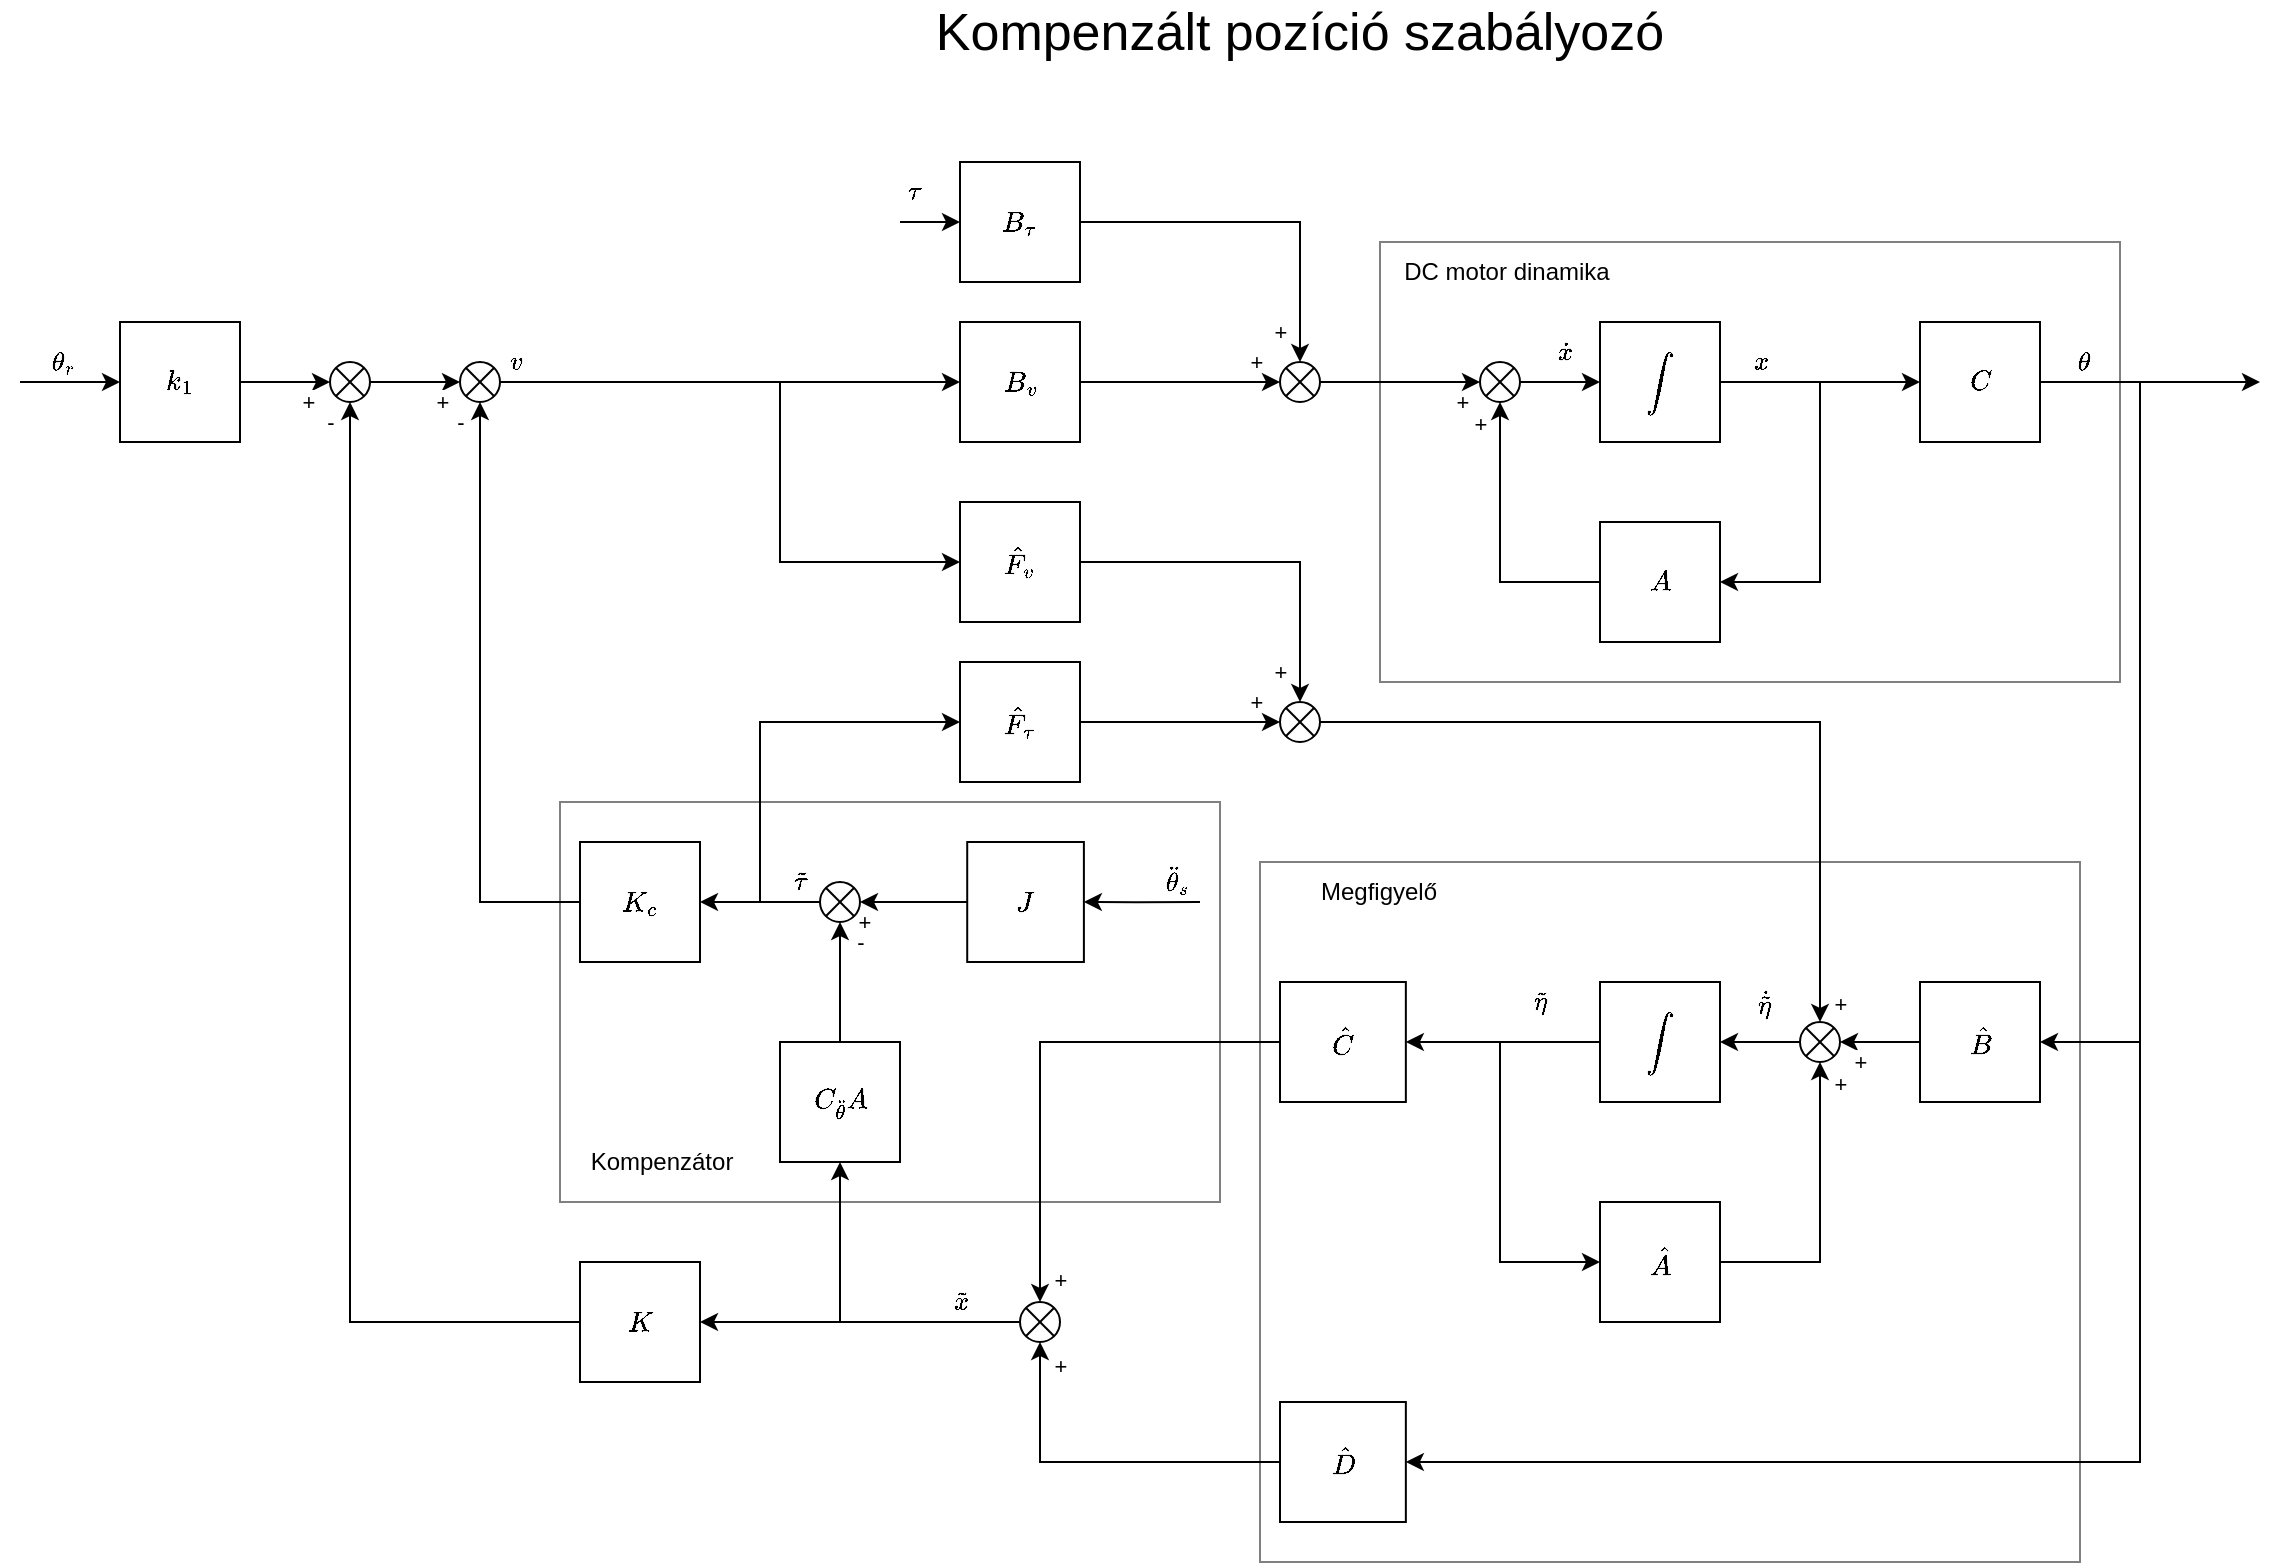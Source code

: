 <mxfile version="21.7.5" type="device">
  <diagram name="Page-1" id="nOor3UQUo27xB7jPh9vi">
    <mxGraphModel dx="-1294" dy="1982" grid="1" gridSize="10" guides="1" tooltips="1" connect="1" arrows="1" fold="1" page="1" pageScale="1" pageWidth="827" pageHeight="1169" math="1" shadow="0">
      <root>
        <mxCell id="0" />
        <mxCell id="1" parent="0" />
        <mxCell id="UDYI0fP8FvIa38QDDsYo-68" value="" style="group;movable=1;resizable=1;rotatable=1;deletable=1;editable=1;locked=0;connectable=1;" vertex="1" connectable="0" parent="1">
          <mxGeometry x="3310" y="-720" width="430" height="380" as="geometry" />
        </mxCell>
        <mxCell id="UDYI0fP8FvIa38QDDsYo-69" value="" style="group;movable=0;resizable=0;rotatable=0;deletable=0;editable=0;locked=1;connectable=0;" vertex="1" connectable="0" parent="UDYI0fP8FvIa38QDDsYo-68">
          <mxGeometry y="30" width="410" height="350" as="geometry" />
        </mxCell>
        <mxCell id="UDYI0fP8FvIa38QDDsYo-70" value="" style="rounded=0;whiteSpace=wrap;html=1;fillColor=none;strokeColor=#808080;movable=1;resizable=1;rotatable=1;deletable=1;editable=1;locked=0;connectable=1;" vertex="1" parent="UDYI0fP8FvIa38QDDsYo-69">
          <mxGeometry width="410" height="350.0" as="geometry" />
        </mxCell>
        <mxCell id="UDYI0fP8FvIa38QDDsYo-71" value="Megfigyelő" style="text;html=1;strokeColor=none;fillColor=none;align=center;verticalAlign=middle;whiteSpace=wrap;rounded=0;" vertex="1" parent="UDYI0fP8FvIa38QDDsYo-69">
          <mxGeometry width="119.03" height="30" as="geometry" />
        </mxCell>
        <mxCell id="UDYI0fP8FvIa38QDDsYo-5" value="$$\hat{C}$$" style="rounded=0;whiteSpace=wrap;html=1;" vertex="1" parent="UDYI0fP8FvIa38QDDsYo-68">
          <mxGeometry x="10.002" y="90" width="62.927" height="60" as="geometry" />
        </mxCell>
        <mxCell id="UDYI0fP8FvIa38QDDsYo-9" value="$$\hat{D}$$" style="rounded=0;whiteSpace=wrap;html=1;" vertex="1" parent="UDYI0fP8FvIa38QDDsYo-68">
          <mxGeometry x="10" y="300" width="62.927" height="60" as="geometry" />
        </mxCell>
        <mxCell id="gZT7zU2L0v1ULoVjLfHo-13" value="" style="group;movable=1;resizable=1;rotatable=1;deletable=1;editable=1;locked=0;connectable=1;" parent="1" vertex="1" connectable="0">
          <mxGeometry x="3370" y="-1000" width="370" height="220" as="geometry" />
        </mxCell>
        <mxCell id="gZT7zU2L0v1ULoVjLfHo-14" value="" style="rounded=0;whiteSpace=wrap;html=1;fillColor=none;strokeColor=#808080;movable=1;resizable=1;rotatable=1;deletable=1;editable=1;locked=0;connectable=1;" parent="gZT7zU2L0v1ULoVjLfHo-13" vertex="1">
          <mxGeometry width="370.0" height="220" as="geometry" />
        </mxCell>
        <mxCell id="gZT7zU2L0v1ULoVjLfHo-15" value="DC motor dinamika" style="text;html=1;strokeColor=none;fillColor=none;align=center;verticalAlign=middle;whiteSpace=wrap;rounded=0;movable=1;resizable=1;rotatable=1;deletable=1;editable=1;locked=0;connectable=1;" parent="gZT7zU2L0v1ULoVjLfHo-13" vertex="1">
          <mxGeometry width="126.857" height="30" as="geometry" />
        </mxCell>
        <mxCell id="UDYI0fP8FvIa38QDDsYo-8" value="" style="shape=sumEllipse;perimeter=ellipsePerimeter;whiteSpace=wrap;html=1;backgroundOutline=1;" vertex="1" parent="gZT7zU2L0v1ULoVjLfHo-13">
          <mxGeometry x="50.0" y="60" width="20" height="20" as="geometry" />
        </mxCell>
        <mxCell id="gZT7zU2L0v1ULoVjLfHo-10" value="" style="group;movable=1;resizable=1;rotatable=1;deletable=1;editable=1;locked=0;connectable=1;" parent="1" vertex="1" connectable="0">
          <mxGeometry x="2960" y="-720" width="350" height="200" as="geometry" />
        </mxCell>
        <mxCell id="UDYI0fP8FvIa38QDDsYo-66" value="" style="group" vertex="1" connectable="0" parent="gZT7zU2L0v1ULoVjLfHo-10">
          <mxGeometry width="350" height="200" as="geometry" />
        </mxCell>
        <mxCell id="gZT7zU2L0v1ULoVjLfHo-11" value="" style="rounded=0;whiteSpace=wrap;html=1;fillColor=none;strokeColor=#808080;movable=1;resizable=1;rotatable=1;deletable=1;editable=1;locked=0;connectable=1;" parent="UDYI0fP8FvIa38QDDsYo-66" vertex="1">
          <mxGeometry width="330" height="200" as="geometry" />
        </mxCell>
        <mxCell id="gZT7zU2L0v1ULoVjLfHo-12" value="Kompenzátor" style="text;html=1;strokeColor=none;fillColor=none;align=center;verticalAlign=middle;whiteSpace=wrap;rounded=0;" parent="UDYI0fP8FvIa38QDDsYo-66" vertex="1">
          <mxGeometry y="160" width="101.613" height="40" as="geometry" />
        </mxCell>
        <mxCell id="UDYI0fP8FvIa38QDDsYo-31" value="$$J$$" style="rounded=0;whiteSpace=wrap;html=1;" vertex="1" parent="UDYI0fP8FvIa38QDDsYo-66">
          <mxGeometry x="203.611" y="20" width="58.333" height="60" as="geometry" />
        </mxCell>
        <mxCell id="gZT7zU2L0v1ULoVjLfHo-17" style="edgeStyle=orthogonalEdgeStyle;rounded=0;orthogonalLoop=1;jettySize=auto;html=1;entryX=0;entryY=0.5;entryDx=0;entryDy=0;" parent="1" edge="1" target="gZT7zU2L0v1ULoVjLfHo-22">
          <mxGeometry relative="1" as="geometry">
            <mxPoint x="2655" y="-920.0" as="targetPoint" />
            <mxPoint x="2690" y="-930" as="sourcePoint" />
            <Array as="points">
              <mxPoint x="2710" y="-930" />
              <mxPoint x="2710" y="-930" />
            </Array>
          </mxGeometry>
        </mxCell>
        <mxCell id="gZT7zU2L0v1ULoVjLfHo-18" value="$$\theta_r$$" style="edgeLabel;html=1;align=center;verticalAlign=middle;resizable=0;points=[];labelBackgroundColor=none;" parent="gZT7zU2L0v1ULoVjLfHo-17" vertex="1" connectable="0">
          <mxGeometry x="-0.121" y="-1" relative="1" as="geometry">
            <mxPoint x="-1" y="-11" as="offset" />
          </mxGeometry>
        </mxCell>
        <mxCell id="gZT7zU2L0v1ULoVjLfHo-21" style="edgeStyle=orthogonalEdgeStyle;rounded=0;orthogonalLoop=1;jettySize=auto;html=1;entryX=0;entryY=0.5;entryDx=0;entryDy=0;" parent="1" source="gZT7zU2L0v1ULoVjLfHo-22" target="UDYI0fP8FvIa38QDDsYo-25" edge="1">
          <mxGeometry relative="1" as="geometry">
            <mxPoint x="2840" y="-930" as="targetPoint" />
          </mxGeometry>
        </mxCell>
        <mxCell id="UDYI0fP8FvIa38QDDsYo-59" value="+" style="edgeLabel;html=1;align=center;verticalAlign=middle;resizable=0;points=[];" vertex="1" connectable="0" parent="gZT7zU2L0v1ULoVjLfHo-21">
          <mxGeometry x="0.506" y="-1" relative="1" as="geometry">
            <mxPoint y="9" as="offset" />
          </mxGeometry>
        </mxCell>
        <mxCell id="gZT7zU2L0v1ULoVjLfHo-22" value="$$k_1$$" style="rounded=0;whiteSpace=wrap;html=1;" parent="1" vertex="1">
          <mxGeometry x="2740" y="-960" width="60" height="60" as="geometry" />
        </mxCell>
        <mxCell id="UDYI0fP8FvIa38QDDsYo-23" style="edgeStyle=orthogonalEdgeStyle;rounded=0;orthogonalLoop=1;jettySize=auto;html=1;entryX=0;entryY=0.5;entryDx=0;entryDy=0;" edge="1" parent="1" source="gZT7zU2L0v1ULoVjLfHo-24" target="UDYI0fP8FvIa38QDDsYo-18">
          <mxGeometry relative="1" as="geometry" />
        </mxCell>
        <mxCell id="UDYI0fP8FvIa38QDDsYo-50" value="+" style="edgeLabel;html=1;align=center;verticalAlign=middle;resizable=0;points=[];labelBackgroundColor=none;" vertex="1" connectable="0" parent="UDYI0fP8FvIa38QDDsYo-23">
          <mxGeometry x="0.571" relative="1" as="geometry">
            <mxPoint x="9" y="-10" as="offset" />
          </mxGeometry>
        </mxCell>
        <mxCell id="gZT7zU2L0v1ULoVjLfHo-24" value="$$B_v$$" style="rounded=0;whiteSpace=wrap;html=1;" parent="1" vertex="1">
          <mxGeometry x="3160" y="-960" width="60" height="60" as="geometry" />
        </mxCell>
        <mxCell id="gZT7zU2L0v1ULoVjLfHo-25" style="edgeStyle=orthogonalEdgeStyle;rounded=0;orthogonalLoop=1;jettySize=auto;html=1;entryX=0;entryY=0.5;entryDx=0;entryDy=0;exitX=1;exitY=0.5;exitDx=0;exitDy=0;" parent="1" source="UDYI0fP8FvIa38QDDsYo-8" target="gZT7zU2L0v1ULoVjLfHo-30" edge="1">
          <mxGeometry relative="1" as="geometry">
            <mxPoint x="3447" y="-930" as="sourcePoint" />
            <Array as="points">
              <mxPoint x="3440" y="-930" />
              <mxPoint x="3440" y="-930" />
            </Array>
          </mxGeometry>
        </mxCell>
        <mxCell id="gZT7zU2L0v1ULoVjLfHo-26" value="$$\dot{x}$$" style="edgeLabel;html=1;align=center;verticalAlign=middle;resizable=0;points=[];labelBackgroundColor=none;" parent="gZT7zU2L0v1ULoVjLfHo-25" vertex="1" connectable="0">
          <mxGeometry x="-0.201" relative="1" as="geometry">
            <mxPoint x="6" y="-15" as="offset" />
          </mxGeometry>
        </mxCell>
        <mxCell id="gZT7zU2L0v1ULoVjLfHo-28" style="edgeStyle=orthogonalEdgeStyle;rounded=0;orthogonalLoop=1;jettySize=auto;html=1;entryX=1;entryY=0.5;entryDx=0;entryDy=0;exitX=1;exitY=0.5;exitDx=0;exitDy=0;" parent="1" source="gZT7zU2L0v1ULoVjLfHo-30" target="gZT7zU2L0v1ULoVjLfHo-32" edge="1">
          <mxGeometry relative="1" as="geometry">
            <Array as="points">
              <mxPoint x="3590" y="-930" />
              <mxPoint x="3590" y="-830" />
            </Array>
          </mxGeometry>
        </mxCell>
        <mxCell id="gZT7zU2L0v1ULoVjLfHo-29" value="$$x$$" style="edgeStyle=orthogonalEdgeStyle;rounded=0;orthogonalLoop=1;jettySize=auto;html=1;entryX=0;entryY=0.5;entryDx=0;entryDy=0;labelBackgroundColor=none;" parent="1" source="gZT7zU2L0v1ULoVjLfHo-30" target="gZT7zU2L0v1ULoVjLfHo-37" edge="1">
          <mxGeometry x="-0.6" y="10" relative="1" as="geometry">
            <mxPoint as="offset" />
          </mxGeometry>
        </mxCell>
        <mxCell id="gZT7zU2L0v1ULoVjLfHo-30" value="$$\int$$" style="rounded=0;whiteSpace=wrap;html=1;" parent="1" vertex="1">
          <mxGeometry x="3480" y="-960" width="60" height="60" as="geometry" />
        </mxCell>
        <mxCell id="gZT7zU2L0v1ULoVjLfHo-31" style="edgeStyle=orthogonalEdgeStyle;rounded=0;orthogonalLoop=1;jettySize=auto;html=1;entryX=0.5;entryY=1;entryDx=0;entryDy=0;" parent="1" source="gZT7zU2L0v1ULoVjLfHo-32" target="UDYI0fP8FvIa38QDDsYo-8" edge="1">
          <mxGeometry relative="1" as="geometry">
            <mxPoint x="3437" y="-915" as="targetPoint" />
          </mxGeometry>
        </mxCell>
        <mxCell id="UDYI0fP8FvIa38QDDsYo-49" value="+" style="edgeLabel;html=1;align=center;verticalAlign=middle;resizable=0;points=[];labelBackgroundColor=none;" vertex="1" connectable="0" parent="gZT7zU2L0v1ULoVjLfHo-31">
          <mxGeometry x="0.757" y="1" relative="1" as="geometry">
            <mxPoint x="-9" y="-6" as="offset" />
          </mxGeometry>
        </mxCell>
        <mxCell id="gZT7zU2L0v1ULoVjLfHo-32" value="$$A$$" style="rounded=0;whiteSpace=wrap;html=1;" parent="1" vertex="1">
          <mxGeometry x="3480" y="-860" width="60" height="60" as="geometry" />
        </mxCell>
        <mxCell id="gZT7zU2L0v1ULoVjLfHo-33" style="edgeStyle=orthogonalEdgeStyle;rounded=0;orthogonalLoop=1;jettySize=auto;html=1;" parent="1" source="gZT7zU2L0v1ULoVjLfHo-37" edge="1">
          <mxGeometry relative="1" as="geometry">
            <mxPoint x="3810" y="-930" as="targetPoint" />
          </mxGeometry>
        </mxCell>
        <mxCell id="gZT7zU2L0v1ULoVjLfHo-34" value="$$\theta$$" style="edgeLabel;html=1;align=center;verticalAlign=middle;resizable=0;points=[];labelBackgroundColor=none;" parent="gZT7zU2L0v1ULoVjLfHo-33" vertex="1" connectable="0">
          <mxGeometry x="-0.073" relative="1" as="geometry">
            <mxPoint x="-29" y="-10" as="offset" />
          </mxGeometry>
        </mxCell>
        <mxCell id="gZT7zU2L0v1ULoVjLfHo-35" style="edgeStyle=orthogonalEdgeStyle;rounded=0;orthogonalLoop=1;jettySize=auto;html=1;entryX=1;entryY=0.5;entryDx=0;entryDy=0;exitX=1;exitY=0.5;exitDx=0;exitDy=0;" parent="1" source="gZT7zU2L0v1ULoVjLfHo-37" target="gZT7zU2L0v1ULoVjLfHo-52" edge="1">
          <mxGeometry relative="1" as="geometry">
            <mxPoint x="3755.0" y="-545.0" as="targetPoint" />
            <Array as="points">
              <mxPoint x="3750" y="-930" />
              <mxPoint x="3750" y="-600" />
            </Array>
          </mxGeometry>
        </mxCell>
        <mxCell id="gZT7zU2L0v1ULoVjLfHo-36" style="edgeStyle=orthogonalEdgeStyle;rounded=0;orthogonalLoop=1;jettySize=auto;html=1;entryX=1;entryY=0.5;entryDx=0;entryDy=0;exitX=1;exitY=0.5;exitDx=0;exitDy=0;" parent="1" source="gZT7zU2L0v1ULoVjLfHo-37" target="UDYI0fP8FvIa38QDDsYo-9" edge="1">
          <mxGeometry relative="1" as="geometry">
            <mxPoint x="2920" y="-915" as="targetPoint" />
            <Array as="points">
              <mxPoint x="3750" y="-930" />
              <mxPoint x="3750" y="-390" />
            </Array>
          </mxGeometry>
        </mxCell>
        <mxCell id="gZT7zU2L0v1ULoVjLfHo-37" value="$$C$$" style="rounded=0;whiteSpace=wrap;html=1;" parent="1" vertex="1">
          <mxGeometry x="3640" y="-960" width="60" height="60" as="geometry" />
        </mxCell>
        <mxCell id="gZT7zU2L0v1ULoVjLfHo-38" value="Kompenzált pozíció szabályozó" style="text;html=1;strokeColor=none;fillColor=none;align=center;verticalAlign=middle;whiteSpace=wrap;rounded=0;fontSize=26;" parent="1" vertex="1">
          <mxGeometry x="3145" y="-1120" width="370" height="30" as="geometry" />
        </mxCell>
        <mxCell id="gZT7zU2L0v1ULoVjLfHo-39" style="edgeStyle=orthogonalEdgeStyle;rounded=0;orthogonalLoop=1;jettySize=auto;html=1;entryX=0.5;entryY=0;entryDx=0;entryDy=0;exitX=1;exitY=0.5;exitDx=0;exitDy=0;" parent="1" source="UDYI0fP8FvIa38QDDsYo-37" target="UDYI0fP8FvIa38QDDsYo-2" edge="1">
          <mxGeometry relative="1" as="geometry">
            <mxPoint x="3550" y="-530" as="targetPoint" />
            <mxPoint x="3500" y="-670" as="sourcePoint" />
          </mxGeometry>
        </mxCell>
        <mxCell id="UDYI0fP8FvIa38QDDsYo-60" value="+" style="edgeLabel;html=1;align=center;verticalAlign=middle;resizable=0;points=[];" vertex="1" connectable="0" parent="gZT7zU2L0v1ULoVjLfHo-39">
          <mxGeometry x="0.922" relative="1" as="geometry">
            <mxPoint x="10" y="6" as="offset" />
          </mxGeometry>
        </mxCell>
        <mxCell id="UDYI0fP8FvIa38QDDsYo-47" style="edgeStyle=orthogonalEdgeStyle;rounded=0;orthogonalLoop=1;jettySize=auto;html=1;entryX=0.5;entryY=0;entryDx=0;entryDy=0;" edge="1" parent="1" source="gZT7zU2L0v1ULoVjLfHo-40" target="UDYI0fP8FvIa38QDDsYo-37">
          <mxGeometry relative="1" as="geometry" />
        </mxCell>
        <mxCell id="UDYI0fP8FvIa38QDDsYo-53" value="+" style="edgeLabel;html=1;align=center;verticalAlign=middle;resizable=0;points=[];labelBackgroundColor=none;" vertex="1" connectable="0" parent="UDYI0fP8FvIa38QDDsYo-47">
          <mxGeometry x="0.779" y="1" relative="1" as="geometry">
            <mxPoint x="-11" y="5" as="offset" />
          </mxGeometry>
        </mxCell>
        <mxCell id="gZT7zU2L0v1ULoVjLfHo-40" value="$$\hat{F}_v$$" style="rounded=0;whiteSpace=wrap;html=1;" parent="1" vertex="1">
          <mxGeometry x="3160" y="-870" width="60" height="60" as="geometry" />
        </mxCell>
        <mxCell id="gZT7zU2L0v1ULoVjLfHo-41" style="edgeStyle=orthogonalEdgeStyle;rounded=0;orthogonalLoop=1;jettySize=auto;html=1;exitX=0;exitY=0.5;exitDx=0;exitDy=0;entryX=1;entryY=0.5;entryDx=0;entryDy=0;" parent="1" source="gZT7zU2L0v1ULoVjLfHo-48" target="UDYI0fP8FvIa38QDDsYo-5" edge="1">
          <mxGeometry relative="1" as="geometry">
            <mxPoint x="3396.8" y="-550" as="sourcePoint" />
            <mxPoint x="3340" y="-550" as="targetPoint" />
          </mxGeometry>
        </mxCell>
        <mxCell id="gZT7zU2L0v1ULoVjLfHo-42" value="$$\tilde{\eta}$$" style="edgeLabel;html=1;align=center;verticalAlign=middle;resizable=0;points=[];labelBackgroundColor=none;" parent="gZT7zU2L0v1ULoVjLfHo-41" vertex="1" connectable="0">
          <mxGeometry x="-0.201" relative="1" as="geometry">
            <mxPoint x="9" y="-20" as="offset" />
          </mxGeometry>
        </mxCell>
        <mxCell id="gZT7zU2L0v1ULoVjLfHo-48" value="$$\int$$" style="rounded=0;whiteSpace=wrap;html=1;" parent="1" vertex="1">
          <mxGeometry x="3480" y="-630" width="60" height="60" as="geometry" />
        </mxCell>
        <mxCell id="gZT7zU2L0v1ULoVjLfHo-49" style="edgeStyle=orthogonalEdgeStyle;rounded=0;orthogonalLoop=1;jettySize=auto;html=1;entryX=0;entryY=0.5;entryDx=0;entryDy=0;startArrow=classic;startFill=1;endArrow=none;endFill=0;exitX=0;exitY=0.5;exitDx=0;exitDy=0;" parent="1" source="gZT7zU2L0v1ULoVjLfHo-50" edge="1">
          <mxGeometry relative="1" as="geometry">
            <mxPoint x="3460" y="-490" as="sourcePoint" />
            <mxPoint x="3460" y="-600.0" as="targetPoint" />
            <Array as="points">
              <mxPoint x="3430" y="-490" />
              <mxPoint x="3430" y="-600" />
            </Array>
          </mxGeometry>
        </mxCell>
        <mxCell id="UDYI0fP8FvIa38QDDsYo-4" style="edgeStyle=orthogonalEdgeStyle;rounded=0;orthogonalLoop=1;jettySize=auto;html=1;entryX=0.5;entryY=1;entryDx=0;entryDy=0;" edge="1" parent="1" source="gZT7zU2L0v1ULoVjLfHo-50" target="UDYI0fP8FvIa38QDDsYo-2">
          <mxGeometry relative="1" as="geometry" />
        </mxCell>
        <mxCell id="UDYI0fP8FvIa38QDDsYo-62" value="+" style="edgeLabel;html=1;align=center;verticalAlign=middle;resizable=0;points=[];" vertex="1" connectable="0" parent="UDYI0fP8FvIa38QDDsYo-4">
          <mxGeometry x="0.809" relative="1" as="geometry">
            <mxPoint x="10" y="-4" as="offset" />
          </mxGeometry>
        </mxCell>
        <mxCell id="gZT7zU2L0v1ULoVjLfHo-50" value="$$\hat{A}$$" style="rounded=0;whiteSpace=wrap;html=1;" parent="1" vertex="1">
          <mxGeometry x="3480" y="-520" width="60" height="60" as="geometry" />
        </mxCell>
        <mxCell id="UDYI0fP8FvIa38QDDsYo-1" style="edgeStyle=orthogonalEdgeStyle;rounded=0;orthogonalLoop=1;jettySize=auto;html=1;entryX=1;entryY=0.5;entryDx=0;entryDy=0;" edge="1" parent="1" source="gZT7zU2L0v1ULoVjLfHo-52" target="UDYI0fP8FvIa38QDDsYo-2">
          <mxGeometry relative="1" as="geometry">
            <mxPoint x="3610" y="-565" as="targetPoint" />
          </mxGeometry>
        </mxCell>
        <mxCell id="UDYI0fP8FvIa38QDDsYo-61" value="+" style="edgeLabel;html=1;align=center;verticalAlign=middle;resizable=0;points=[];" vertex="1" connectable="0" parent="UDYI0fP8FvIa38QDDsYo-1">
          <mxGeometry x="0.359" relative="1" as="geometry">
            <mxPoint x="-3" y="10" as="offset" />
          </mxGeometry>
        </mxCell>
        <mxCell id="gZT7zU2L0v1ULoVjLfHo-52" value="$$\hat{B}$$" style="rounded=0;whiteSpace=wrap;html=1;" parent="1" vertex="1">
          <mxGeometry x="3640" y="-630" width="60" height="60" as="geometry" />
        </mxCell>
        <mxCell id="UDYI0fP8FvIa38QDDsYo-29" style="edgeStyle=orthogonalEdgeStyle;rounded=0;orthogonalLoop=1;jettySize=auto;html=1;entryX=0.5;entryY=1;entryDx=0;entryDy=0;" edge="1" parent="1" source="gZT7zU2L0v1ULoVjLfHo-63" target="UDYI0fP8FvIa38QDDsYo-28">
          <mxGeometry relative="1" as="geometry" />
        </mxCell>
        <mxCell id="UDYI0fP8FvIa38QDDsYo-55" value="-" style="edgeLabel;html=1;align=center;verticalAlign=middle;resizable=0;points=[];labelBackgroundColor=none;" vertex="1" connectable="0" parent="UDYI0fP8FvIa38QDDsYo-29">
          <mxGeometry x="0.501" y="-1" relative="1" as="geometry">
            <mxPoint x="9" y="-5" as="offset" />
          </mxGeometry>
        </mxCell>
        <mxCell id="gZT7zU2L0v1ULoVjLfHo-63" value="$$C_{\ddot{\theta}}A$$" style="rounded=0;whiteSpace=wrap;html=1;" parent="1" vertex="1">
          <mxGeometry x="3070" y="-600" width="60" height="60" as="geometry" />
        </mxCell>
        <mxCell id="gZT7zU2L0v1ULoVjLfHo-64" value="" style="endArrow=classic;html=1;rounded=0;entryX=1;entryY=0.5;entryDx=0;entryDy=0;" parent="1" target="UDYI0fP8FvIa38QDDsYo-31" edge="1">
          <mxGeometry width="50" height="50" relative="1" as="geometry">
            <mxPoint x="3280" y="-670" as="sourcePoint" />
            <mxPoint x="3248" y="-670.13" as="targetPoint" />
            <Array as="points">
              <mxPoint x="3248" y="-669.86" />
            </Array>
          </mxGeometry>
        </mxCell>
        <mxCell id="gZT7zU2L0v1ULoVjLfHo-65" value="$$\ddot{\theta}_s$$" style="edgeLabel;html=1;align=center;verticalAlign=middle;resizable=0;points=[];labelBackgroundColor=none;" parent="gZT7zU2L0v1ULoVjLfHo-64" vertex="1" connectable="0">
          <mxGeometry x="-0.424" y="-2" relative="1" as="geometry">
            <mxPoint x="4" y="-9" as="offset" />
          </mxGeometry>
        </mxCell>
        <mxCell id="UDYI0fP8FvIa38QDDsYo-3" style="edgeStyle=orthogonalEdgeStyle;rounded=0;orthogonalLoop=1;jettySize=auto;html=1;entryX=1;entryY=0.5;entryDx=0;entryDy=0;" edge="1" parent="1" source="UDYI0fP8FvIa38QDDsYo-2" target="gZT7zU2L0v1ULoVjLfHo-48">
          <mxGeometry relative="1" as="geometry" />
        </mxCell>
        <mxCell id="UDYI0fP8FvIa38QDDsYo-72" value="$$\dot{\tilde{\eta}}$$" style="edgeLabel;html=1;align=center;verticalAlign=middle;resizable=0;points=[];labelBackgroundColor=none;" vertex="1" connectable="0" parent="UDYI0fP8FvIa38QDDsYo-3">
          <mxGeometry x="-0.089" y="-2" relative="1" as="geometry">
            <mxPoint y="-18" as="offset" />
          </mxGeometry>
        </mxCell>
        <mxCell id="UDYI0fP8FvIa38QDDsYo-2" value="" style="shape=sumEllipse;perimeter=ellipsePerimeter;whiteSpace=wrap;html=1;backgroundOutline=1;" vertex="1" parent="1">
          <mxGeometry x="3580" y="-610" width="20" height="20" as="geometry" />
        </mxCell>
        <mxCell id="UDYI0fP8FvIa38QDDsYo-7" style="edgeStyle=orthogonalEdgeStyle;rounded=0;orthogonalLoop=1;jettySize=auto;html=1;entryX=0.5;entryY=0;entryDx=0;entryDy=0;" edge="1" parent="1" source="UDYI0fP8FvIa38QDDsYo-5" target="UDYI0fP8FvIa38QDDsYo-6">
          <mxGeometry relative="1" as="geometry" />
        </mxCell>
        <mxCell id="UDYI0fP8FvIa38QDDsYo-63" value="+" style="edgeLabel;html=1;align=center;verticalAlign=middle;resizable=0;points=[];" vertex="1" connectable="0" parent="UDYI0fP8FvIa38QDDsYo-7">
          <mxGeometry x="0.907" y="1" relative="1" as="geometry">
            <mxPoint x="9" as="offset" />
          </mxGeometry>
        </mxCell>
        <mxCell id="UDYI0fP8FvIa38QDDsYo-12" style="edgeStyle=orthogonalEdgeStyle;rounded=0;orthogonalLoop=1;jettySize=auto;html=1;entryX=1;entryY=0.5;entryDx=0;entryDy=0;" edge="1" parent="1" source="UDYI0fP8FvIa38QDDsYo-6" target="UDYI0fP8FvIa38QDDsYo-11">
          <mxGeometry relative="1" as="geometry" />
        </mxCell>
        <mxCell id="UDYI0fP8FvIa38QDDsYo-13" value="$$\tilde{x}$$" style="edgeLabel;html=1;align=center;verticalAlign=middle;resizable=0;points=[];labelBackgroundColor=none;" vertex="1" connectable="0" parent="UDYI0fP8FvIa38QDDsYo-12">
          <mxGeometry x="0.626" relative="1" as="geometry">
            <mxPoint x="100" y="-10" as="offset" />
          </mxGeometry>
        </mxCell>
        <mxCell id="UDYI0fP8FvIa38QDDsYo-14" style="edgeStyle=orthogonalEdgeStyle;rounded=0;orthogonalLoop=1;jettySize=auto;html=1;entryX=0.5;entryY=1;entryDx=0;entryDy=0;" edge="1" parent="1" source="UDYI0fP8FvIa38QDDsYo-6" target="gZT7zU2L0v1ULoVjLfHo-63">
          <mxGeometry relative="1" as="geometry" />
        </mxCell>
        <mxCell id="UDYI0fP8FvIa38QDDsYo-6" value="" style="shape=sumEllipse;perimeter=ellipsePerimeter;whiteSpace=wrap;html=1;backgroundOutline=1;" vertex="1" parent="1">
          <mxGeometry x="3190" y="-470" width="20" height="20" as="geometry" />
        </mxCell>
        <mxCell id="UDYI0fP8FvIa38QDDsYo-10" style="edgeStyle=orthogonalEdgeStyle;rounded=0;orthogonalLoop=1;jettySize=auto;html=1;entryX=0.5;entryY=1;entryDx=0;entryDy=0;" edge="1" parent="1" source="UDYI0fP8FvIa38QDDsYo-9" target="UDYI0fP8FvIa38QDDsYo-6">
          <mxGeometry relative="1" as="geometry" />
        </mxCell>
        <mxCell id="UDYI0fP8FvIa38QDDsYo-64" value="+" style="edgeLabel;html=1;align=center;verticalAlign=middle;resizable=0;points=[];" vertex="1" connectable="0" parent="UDYI0fP8FvIa38QDDsYo-10">
          <mxGeometry x="0.864" relative="1" as="geometry">
            <mxPoint x="10" as="offset" />
          </mxGeometry>
        </mxCell>
        <mxCell id="UDYI0fP8FvIa38QDDsYo-42" style="edgeStyle=orthogonalEdgeStyle;rounded=0;orthogonalLoop=1;jettySize=auto;html=1;entryX=0.5;entryY=1;entryDx=0;entryDy=0;" edge="1" parent="1" source="UDYI0fP8FvIa38QDDsYo-11" target="UDYI0fP8FvIa38QDDsYo-25">
          <mxGeometry relative="1" as="geometry" />
        </mxCell>
        <mxCell id="UDYI0fP8FvIa38QDDsYo-58" value="-" style="edgeLabel;html=1;align=center;verticalAlign=middle;resizable=0;points=[];" vertex="1" connectable="0" parent="UDYI0fP8FvIa38QDDsYo-42">
          <mxGeometry x="0.951" relative="1" as="geometry">
            <mxPoint x="-10" y="-4" as="offset" />
          </mxGeometry>
        </mxCell>
        <mxCell id="UDYI0fP8FvIa38QDDsYo-11" value="$$K$$" style="rounded=0;whiteSpace=wrap;html=1;" vertex="1" parent="1">
          <mxGeometry x="2970" y="-490" width="60" height="60" as="geometry" />
        </mxCell>
        <mxCell id="UDYI0fP8FvIa38QDDsYo-22" style="edgeStyle=orthogonalEdgeStyle;rounded=0;orthogonalLoop=1;jettySize=auto;html=1;entryX=0.5;entryY=0;entryDx=0;entryDy=0;strokeColor=default;strokeWidth=1;" edge="1" parent="1" source="UDYI0fP8FvIa38QDDsYo-15" target="UDYI0fP8FvIa38QDDsYo-18">
          <mxGeometry relative="1" as="geometry" />
        </mxCell>
        <mxCell id="UDYI0fP8FvIa38QDDsYo-51" value="+" style="edgeLabel;html=1;align=center;verticalAlign=middle;resizable=0;points=[];labelBackgroundColor=none;" vertex="1" connectable="0" parent="UDYI0fP8FvIa38QDDsYo-22">
          <mxGeometry x="0.743" relative="1" as="geometry">
            <mxPoint x="-10" y="8" as="offset" />
          </mxGeometry>
        </mxCell>
        <mxCell id="UDYI0fP8FvIa38QDDsYo-15" value="$$B_\tau$$" style="rounded=0;whiteSpace=wrap;html=1;" vertex="1" parent="1">
          <mxGeometry x="3160" y="-1040" width="60" height="60" as="geometry" />
        </mxCell>
        <mxCell id="UDYI0fP8FvIa38QDDsYo-24" style="edgeStyle=orthogonalEdgeStyle;rounded=0;orthogonalLoop=1;jettySize=auto;html=1;entryX=0;entryY=0.5;entryDx=0;entryDy=0;" edge="1" parent="1" source="UDYI0fP8FvIa38QDDsYo-18" target="UDYI0fP8FvIa38QDDsYo-8">
          <mxGeometry relative="1" as="geometry" />
        </mxCell>
        <mxCell id="UDYI0fP8FvIa38QDDsYo-48" value="+" style="edgeLabel;html=1;align=center;verticalAlign=middle;resizable=0;points=[];labelBackgroundColor=none;" vertex="1" connectable="0" parent="UDYI0fP8FvIa38QDDsYo-24">
          <mxGeometry x="0.77" y="-1" relative="1" as="geometry">
            <mxPoint y="9" as="offset" />
          </mxGeometry>
        </mxCell>
        <mxCell id="UDYI0fP8FvIa38QDDsYo-18" value="" style="shape=sumEllipse;perimeter=ellipsePerimeter;whiteSpace=wrap;html=1;backgroundOutline=1;" vertex="1" parent="1">
          <mxGeometry x="3320" y="-940" width="20" height="20" as="geometry" />
        </mxCell>
        <mxCell id="UDYI0fP8FvIa38QDDsYo-20" value="" style="endArrow=classic;html=1;rounded=0;entryX=0;entryY=0.5;entryDx=0;entryDy=0;" edge="1" parent="1" target="UDYI0fP8FvIa38QDDsYo-15">
          <mxGeometry width="50" height="50" relative="1" as="geometry">
            <mxPoint x="3130" y="-1010" as="sourcePoint" />
            <mxPoint x="3210" y="-910" as="targetPoint" />
          </mxGeometry>
        </mxCell>
        <mxCell id="UDYI0fP8FvIa38QDDsYo-21" value="$$\tau$$" style="edgeLabel;html=1;align=center;verticalAlign=middle;resizable=0;points=[];labelBackgroundColor=none;" vertex="1" connectable="0" parent="UDYI0fP8FvIa38QDDsYo-20">
          <mxGeometry x="-0.667" y="1" relative="1" as="geometry">
            <mxPoint x="2" y="-14" as="offset" />
          </mxGeometry>
        </mxCell>
        <mxCell id="UDYI0fP8FvIa38QDDsYo-40" style="edgeStyle=orthogonalEdgeStyle;rounded=0;orthogonalLoop=1;jettySize=auto;html=1;entryX=0;entryY=0.5;entryDx=0;entryDy=0;" edge="1" parent="1" source="UDYI0fP8FvIa38QDDsYo-25" target="UDYI0fP8FvIa38QDDsYo-38">
          <mxGeometry relative="1" as="geometry" />
        </mxCell>
        <mxCell id="UDYI0fP8FvIa38QDDsYo-56" value="+" style="edgeLabel;html=1;align=center;verticalAlign=middle;resizable=0;points=[];" vertex="1" connectable="0" parent="UDYI0fP8FvIa38QDDsYo-40">
          <mxGeometry x="0.567" relative="1" as="geometry">
            <mxPoint y="10" as="offset" />
          </mxGeometry>
        </mxCell>
        <mxCell id="UDYI0fP8FvIa38QDDsYo-25" value="" style="shape=sumEllipse;perimeter=ellipsePerimeter;whiteSpace=wrap;html=1;backgroundOutline=1;" vertex="1" parent="1">
          <mxGeometry x="2845" y="-940" width="20" height="20" as="geometry" />
        </mxCell>
        <mxCell id="UDYI0fP8FvIa38QDDsYo-39" style="edgeStyle=orthogonalEdgeStyle;rounded=0;orthogonalLoop=1;jettySize=auto;html=1;entryX=0.5;entryY=1;entryDx=0;entryDy=0;" edge="1" parent="1" source="UDYI0fP8FvIa38QDDsYo-27" target="UDYI0fP8FvIa38QDDsYo-38">
          <mxGeometry relative="1" as="geometry" />
        </mxCell>
        <mxCell id="UDYI0fP8FvIa38QDDsYo-57" value="-" style="edgeLabel;html=1;align=center;verticalAlign=middle;resizable=0;points=[];" vertex="1" connectable="0" parent="UDYI0fP8FvIa38QDDsYo-39">
          <mxGeometry x="0.904" relative="1" as="geometry">
            <mxPoint x="-10" y="-5" as="offset" />
          </mxGeometry>
        </mxCell>
        <mxCell id="UDYI0fP8FvIa38QDDsYo-27" value="$$K_c$$" style="rounded=0;whiteSpace=wrap;html=1;" vertex="1" parent="1">
          <mxGeometry x="2970" y="-700" width="60" height="60" as="geometry" />
        </mxCell>
        <mxCell id="UDYI0fP8FvIa38QDDsYo-33" style="edgeStyle=orthogonalEdgeStyle;rounded=0;orthogonalLoop=1;jettySize=auto;html=1;entryX=1;entryY=0.5;entryDx=0;entryDy=0;" edge="1" parent="1" source="UDYI0fP8FvIa38QDDsYo-28" target="UDYI0fP8FvIa38QDDsYo-27">
          <mxGeometry relative="1" as="geometry" />
        </mxCell>
        <mxCell id="UDYI0fP8FvIa38QDDsYo-34" value="$$\tilde{\tau}$$" style="edgeLabel;html=1;align=center;verticalAlign=middle;resizable=0;points=[];labelBackgroundColor=none;" vertex="1" connectable="0" parent="UDYI0fP8FvIa38QDDsYo-33">
          <mxGeometry x="0.103" y="-1" relative="1" as="geometry">
            <mxPoint x="23" y="-9" as="offset" />
          </mxGeometry>
        </mxCell>
        <mxCell id="UDYI0fP8FvIa38QDDsYo-45" style="edgeStyle=orthogonalEdgeStyle;rounded=0;orthogonalLoop=1;jettySize=auto;html=1;entryX=0;entryY=0.5;entryDx=0;entryDy=0;exitX=0;exitY=0.5;exitDx=0;exitDy=0;" edge="1" parent="1" source="UDYI0fP8FvIa38QDDsYo-28" target="UDYI0fP8FvIa38QDDsYo-43">
          <mxGeometry relative="1" as="geometry">
            <mxPoint x="3060" y="-780.0" as="targetPoint" />
            <Array as="points">
              <mxPoint x="3060" y="-670" />
              <mxPoint x="3060" y="-760" />
            </Array>
          </mxGeometry>
        </mxCell>
        <mxCell id="UDYI0fP8FvIa38QDDsYo-28" value="" style="shape=sumEllipse;perimeter=ellipsePerimeter;whiteSpace=wrap;html=1;backgroundOutline=1;" vertex="1" parent="1">
          <mxGeometry x="3090" y="-680" width="20" height="20" as="geometry" />
        </mxCell>
        <mxCell id="UDYI0fP8FvIa38QDDsYo-32" style="edgeStyle=orthogonalEdgeStyle;rounded=0;orthogonalLoop=1;jettySize=auto;html=1;entryX=1;entryY=0.5;entryDx=0;entryDy=0;" edge="1" parent="1" source="UDYI0fP8FvIa38QDDsYo-31" target="UDYI0fP8FvIa38QDDsYo-28">
          <mxGeometry relative="1" as="geometry" />
        </mxCell>
        <mxCell id="UDYI0fP8FvIa38QDDsYo-54" value="+" style="edgeLabel;html=1;align=center;verticalAlign=middle;resizable=0;points=[];labelBackgroundColor=none;" vertex="1" connectable="0" parent="UDYI0fP8FvIa38QDDsYo-32">
          <mxGeometry relative="1" as="geometry">
            <mxPoint x="-25" y="10" as="offset" />
          </mxGeometry>
        </mxCell>
        <mxCell id="UDYI0fP8FvIa38QDDsYo-37" value="" style="shape=sumEllipse;perimeter=ellipsePerimeter;whiteSpace=wrap;html=1;backgroundOutline=1;" vertex="1" parent="1">
          <mxGeometry x="3320" y="-770" width="20" height="20" as="geometry" />
        </mxCell>
        <mxCell id="UDYI0fP8FvIa38QDDsYo-41" style="edgeStyle=orthogonalEdgeStyle;rounded=0;orthogonalLoop=1;jettySize=auto;html=1;entryX=0;entryY=0.5;entryDx=0;entryDy=0;" edge="1" parent="1" source="UDYI0fP8FvIa38QDDsYo-38" target="gZT7zU2L0v1ULoVjLfHo-24">
          <mxGeometry relative="1" as="geometry" />
        </mxCell>
        <mxCell id="UDYI0fP8FvIa38QDDsYo-44" style="edgeStyle=orthogonalEdgeStyle;rounded=0;orthogonalLoop=1;jettySize=auto;html=1;entryX=0;entryY=0.5;entryDx=0;entryDy=0;" edge="1" parent="1" source="UDYI0fP8FvIa38QDDsYo-38" target="gZT7zU2L0v1ULoVjLfHo-40">
          <mxGeometry relative="1" as="geometry">
            <Array as="points">
              <mxPoint x="3070" y="-930" />
              <mxPoint x="3070" y="-840" />
            </Array>
          </mxGeometry>
        </mxCell>
        <mxCell id="UDYI0fP8FvIa38QDDsYo-65" value="$$v$$" style="edgeLabel;html=1;align=center;verticalAlign=middle;resizable=0;points=[];labelBackgroundColor=none;" vertex="1" connectable="0" parent="UDYI0fP8FvIa38QDDsYo-44">
          <mxGeometry x="-0.762" y="1" relative="1" as="geometry">
            <mxPoint x="-30" y="-9" as="offset" />
          </mxGeometry>
        </mxCell>
        <mxCell id="UDYI0fP8FvIa38QDDsYo-38" value="" style="shape=sumEllipse;perimeter=ellipsePerimeter;whiteSpace=wrap;html=1;backgroundOutline=1;" vertex="1" parent="1">
          <mxGeometry x="2910" y="-940" width="20" height="20" as="geometry" />
        </mxCell>
        <mxCell id="UDYI0fP8FvIa38QDDsYo-46" style="edgeStyle=orthogonalEdgeStyle;rounded=0;orthogonalLoop=1;jettySize=auto;html=1;entryX=0;entryY=0.5;entryDx=0;entryDy=0;" edge="1" parent="1" source="UDYI0fP8FvIa38QDDsYo-43" target="UDYI0fP8FvIa38QDDsYo-37">
          <mxGeometry relative="1" as="geometry" />
        </mxCell>
        <mxCell id="UDYI0fP8FvIa38QDDsYo-52" value="+" style="edgeLabel;html=1;align=center;verticalAlign=middle;resizable=0;points=[];labelBackgroundColor=none;" vertex="1" connectable="0" parent="UDYI0fP8FvIa38QDDsYo-46">
          <mxGeometry x="0.557" y="1" relative="1" as="geometry">
            <mxPoint x="10" y="-9" as="offset" />
          </mxGeometry>
        </mxCell>
        <mxCell id="UDYI0fP8FvIa38QDDsYo-43" value="$$\hat{F}_\tau$$" style="rounded=0;whiteSpace=wrap;html=1;" vertex="1" parent="1">
          <mxGeometry x="3160" y="-790" width="60" height="60" as="geometry" />
        </mxCell>
      </root>
    </mxGraphModel>
  </diagram>
</mxfile>
